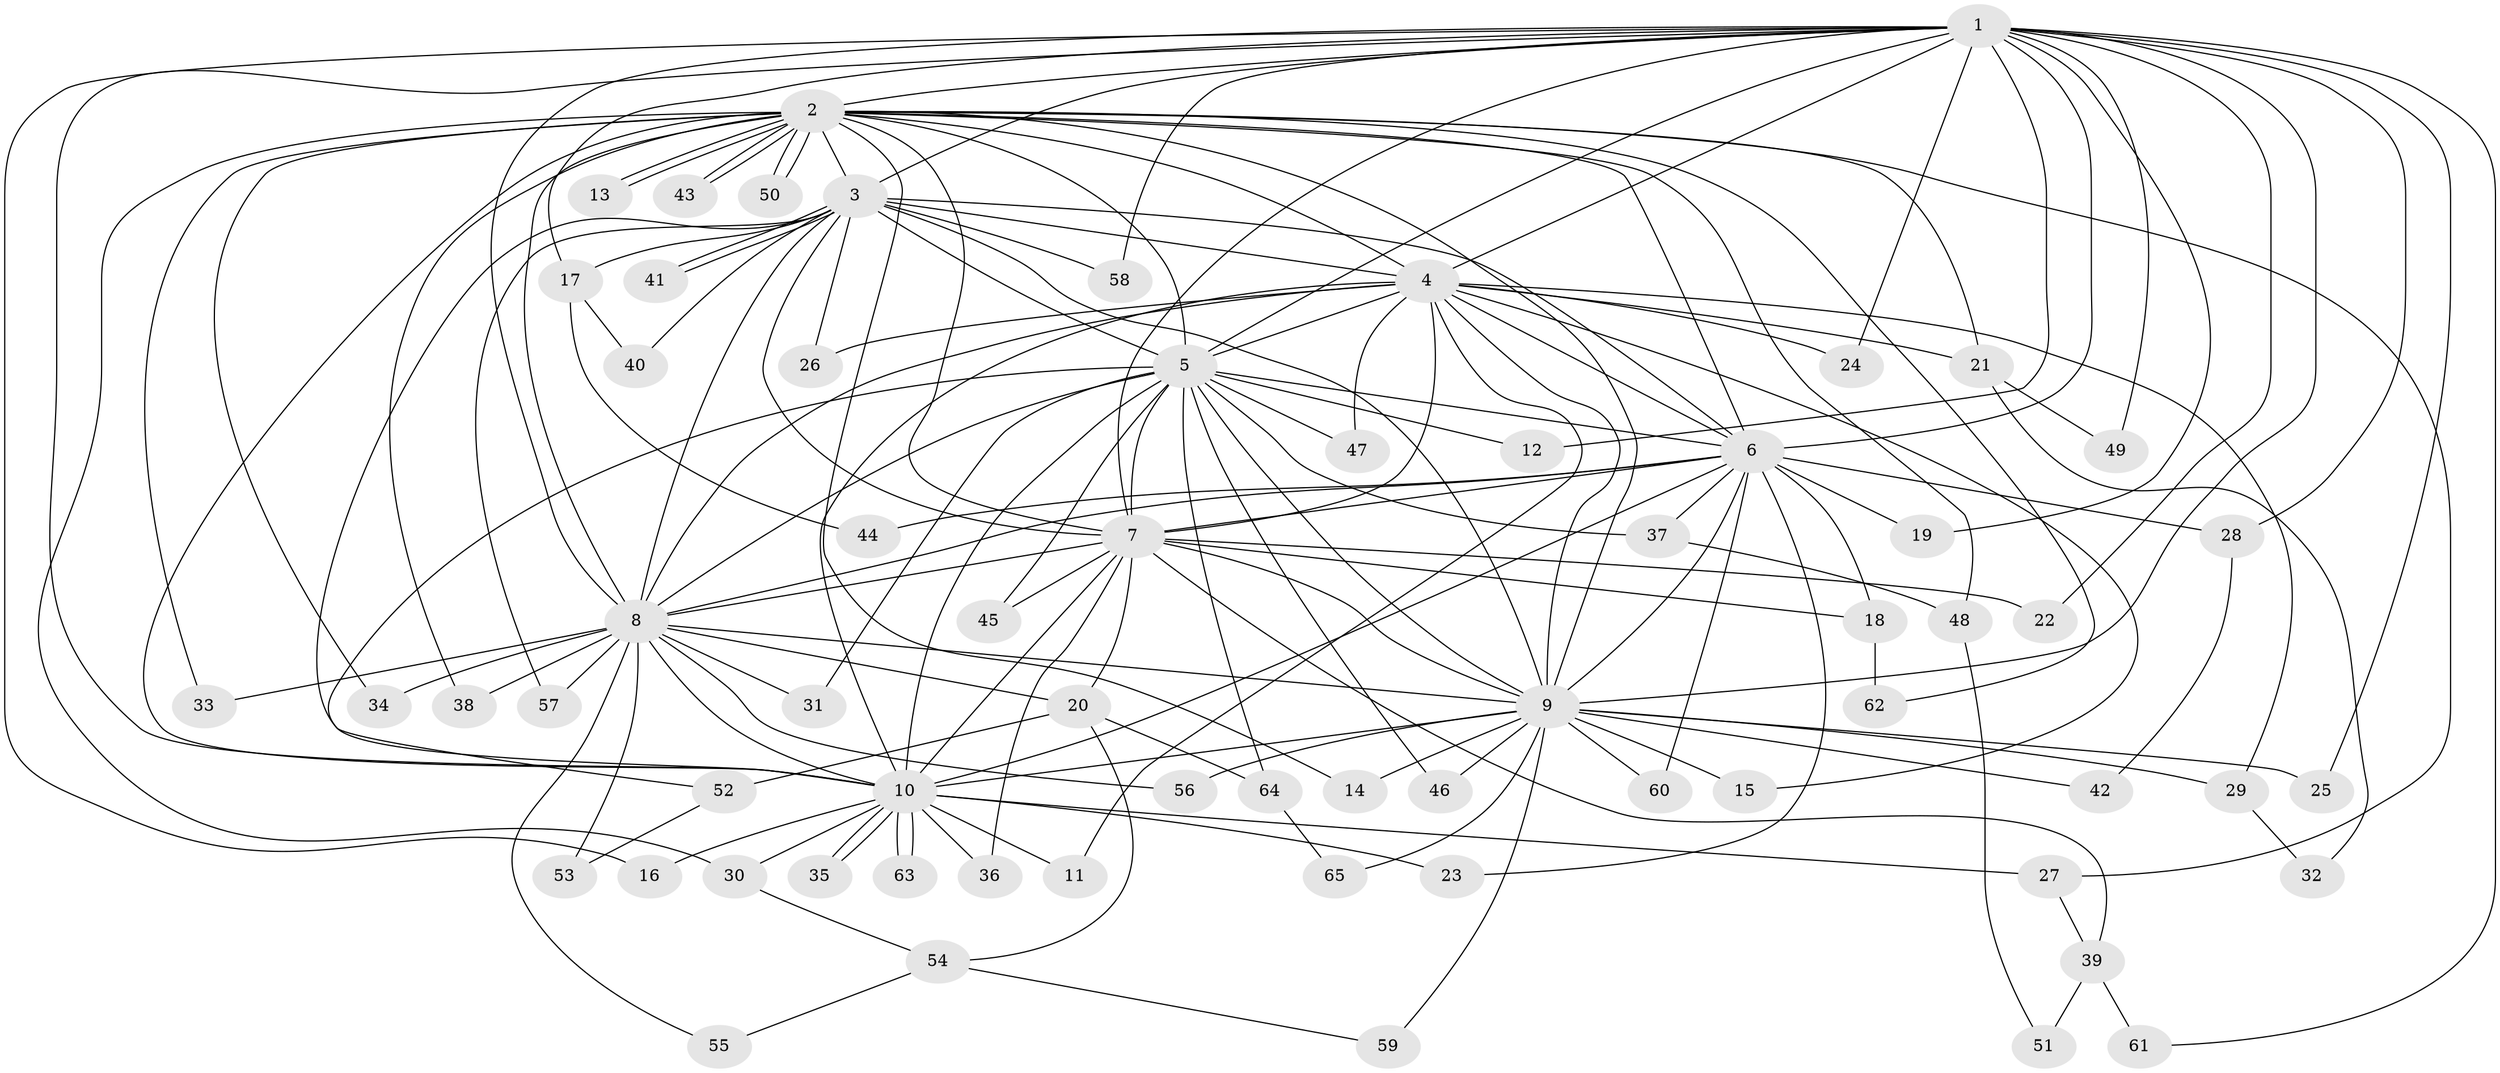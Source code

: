 // Generated by graph-tools (version 1.1) at 2025/35/03/09/25 02:35:07]
// undirected, 65 vertices, 155 edges
graph export_dot {
graph [start="1"]
  node [color=gray90,style=filled];
  1;
  2;
  3;
  4;
  5;
  6;
  7;
  8;
  9;
  10;
  11;
  12;
  13;
  14;
  15;
  16;
  17;
  18;
  19;
  20;
  21;
  22;
  23;
  24;
  25;
  26;
  27;
  28;
  29;
  30;
  31;
  32;
  33;
  34;
  35;
  36;
  37;
  38;
  39;
  40;
  41;
  42;
  43;
  44;
  45;
  46;
  47;
  48;
  49;
  50;
  51;
  52;
  53;
  54;
  55;
  56;
  57;
  58;
  59;
  60;
  61;
  62;
  63;
  64;
  65;
  1 -- 2;
  1 -- 3;
  1 -- 4;
  1 -- 5;
  1 -- 6;
  1 -- 7;
  1 -- 8;
  1 -- 9;
  1 -- 10;
  1 -- 12;
  1 -- 16;
  1 -- 17;
  1 -- 19;
  1 -- 22;
  1 -- 24;
  1 -- 25;
  1 -- 28;
  1 -- 49;
  1 -- 58;
  1 -- 61;
  2 -- 3;
  2 -- 4;
  2 -- 5;
  2 -- 6;
  2 -- 7;
  2 -- 8;
  2 -- 9;
  2 -- 10;
  2 -- 13;
  2 -- 13;
  2 -- 14;
  2 -- 21;
  2 -- 27;
  2 -- 30;
  2 -- 33;
  2 -- 34;
  2 -- 38;
  2 -- 43;
  2 -- 43;
  2 -- 48;
  2 -- 50;
  2 -- 50;
  2 -- 62;
  3 -- 4;
  3 -- 5;
  3 -- 6;
  3 -- 7;
  3 -- 8;
  3 -- 9;
  3 -- 10;
  3 -- 17;
  3 -- 26;
  3 -- 40;
  3 -- 41;
  3 -- 41;
  3 -- 57;
  3 -- 58;
  4 -- 5;
  4 -- 6;
  4 -- 7;
  4 -- 8;
  4 -- 9;
  4 -- 10;
  4 -- 11;
  4 -- 15;
  4 -- 21;
  4 -- 24;
  4 -- 26;
  4 -- 29;
  4 -- 47;
  5 -- 6;
  5 -- 7;
  5 -- 8;
  5 -- 9;
  5 -- 10;
  5 -- 12;
  5 -- 31;
  5 -- 37;
  5 -- 45;
  5 -- 46;
  5 -- 47;
  5 -- 52;
  5 -- 64;
  6 -- 7;
  6 -- 8;
  6 -- 9;
  6 -- 10;
  6 -- 18;
  6 -- 19;
  6 -- 23;
  6 -- 28;
  6 -- 37;
  6 -- 44;
  6 -- 60;
  7 -- 8;
  7 -- 9;
  7 -- 10;
  7 -- 18;
  7 -- 20;
  7 -- 22;
  7 -- 36;
  7 -- 39;
  7 -- 45;
  8 -- 9;
  8 -- 10;
  8 -- 20;
  8 -- 31;
  8 -- 33;
  8 -- 34;
  8 -- 38;
  8 -- 53;
  8 -- 55;
  8 -- 56;
  8 -- 57;
  9 -- 10;
  9 -- 14;
  9 -- 15;
  9 -- 25;
  9 -- 29;
  9 -- 42;
  9 -- 46;
  9 -- 56;
  9 -- 59;
  9 -- 60;
  9 -- 65;
  10 -- 11;
  10 -- 16;
  10 -- 23;
  10 -- 27;
  10 -- 30;
  10 -- 35;
  10 -- 35;
  10 -- 36;
  10 -- 63;
  10 -- 63;
  17 -- 40;
  17 -- 44;
  18 -- 62;
  20 -- 52;
  20 -- 54;
  20 -- 64;
  21 -- 32;
  21 -- 49;
  27 -- 39;
  28 -- 42;
  29 -- 32;
  30 -- 54;
  37 -- 48;
  39 -- 51;
  39 -- 61;
  48 -- 51;
  52 -- 53;
  54 -- 55;
  54 -- 59;
  64 -- 65;
}
